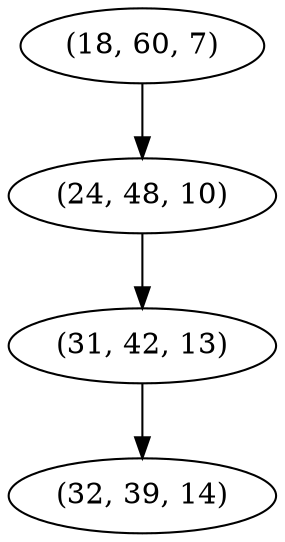 digraph tree {
    "(18, 60, 7)";
    "(24, 48, 10)";
    "(31, 42, 13)";
    "(32, 39, 14)";
    "(18, 60, 7)" -> "(24, 48, 10)";
    "(24, 48, 10)" -> "(31, 42, 13)";
    "(31, 42, 13)" -> "(32, 39, 14)";
}
